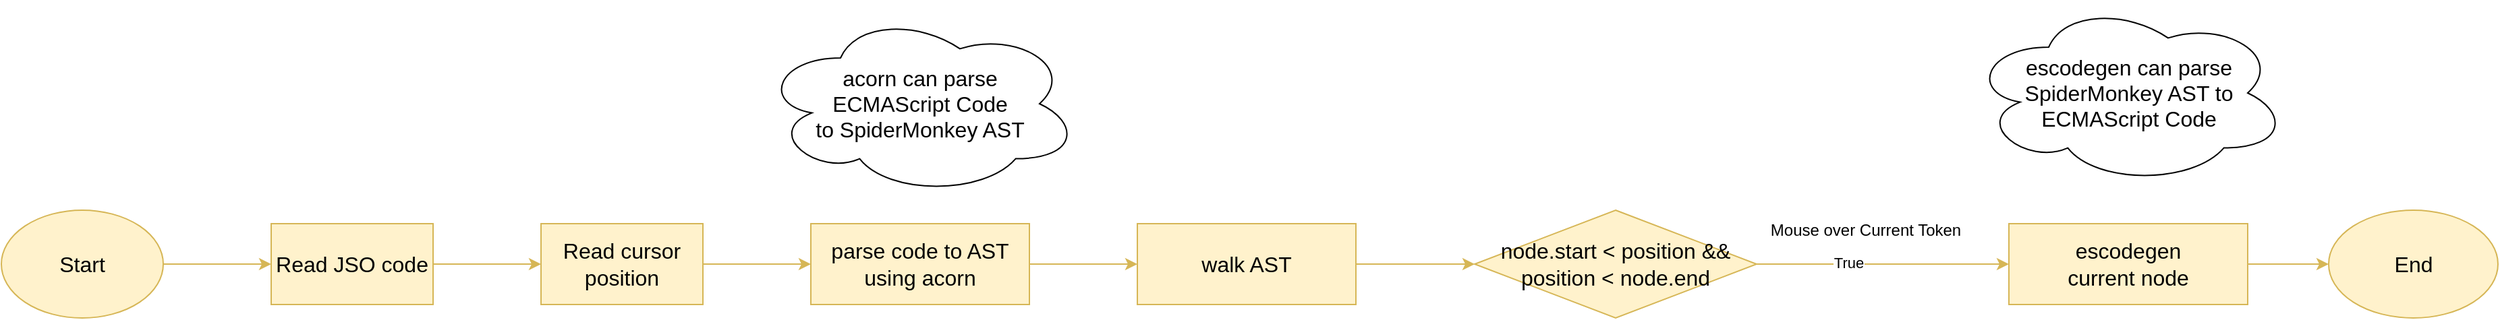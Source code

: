 <mxfile version="22.1.5" type="github">
  <diagram id="C5RBs43oDa-KdzZeNtuy" name="Page-1">
    <mxGraphModel dx="2860" dy="1566" grid="0" gridSize="10" guides="1" tooltips="1" connect="1" arrows="1" fold="1" page="0" pageScale="1" pageWidth="827" pageHeight="1169" math="0" shadow="0">
      <root>
        <mxCell id="WIyWlLk6GJQsqaUBKTNV-0" />
        <mxCell id="WIyWlLk6GJQsqaUBKTNV-1" parent="WIyWlLk6GJQsqaUBKTNV-0" />
        <mxCell id="DmIyKr2_u7H9WRoE40zn-2" value="" style="edgeStyle=orthogonalEdgeStyle;rounded=0;orthogonalLoop=1;jettySize=auto;html=1;fontSize=16;fillColor=#fff2cc;strokeColor=#d6b656;" edge="1" parent="WIyWlLk6GJQsqaUBKTNV-1" source="DmIyKr2_u7H9WRoE40zn-0" target="DmIyKr2_u7H9WRoE40zn-1">
          <mxGeometry relative="1" as="geometry" />
        </mxCell>
        <mxCell id="DmIyKr2_u7H9WRoE40zn-0" value="Start" style="ellipse;whiteSpace=wrap;html=1;fontSize=16;fillColor=#fff2cc;strokeColor=#d6b656;" vertex="1" parent="WIyWlLk6GJQsqaUBKTNV-1">
          <mxGeometry x="-533" y="97" width="120" height="80" as="geometry" />
        </mxCell>
        <mxCell id="DmIyKr2_u7H9WRoE40zn-4" value="" style="edgeStyle=orthogonalEdgeStyle;rounded=0;orthogonalLoop=1;jettySize=auto;html=1;fontSize=16;fillColor=#fff2cc;strokeColor=#d6b656;" edge="1" parent="WIyWlLk6GJQsqaUBKTNV-1" source="DmIyKr2_u7H9WRoE40zn-1" target="DmIyKr2_u7H9WRoE40zn-3">
          <mxGeometry relative="1" as="geometry" />
        </mxCell>
        <mxCell id="DmIyKr2_u7H9WRoE40zn-1" value="Read JSO code" style="whiteSpace=wrap;html=1;fontSize=16;fillColor=#fff2cc;strokeColor=#d6b656;" vertex="1" parent="WIyWlLk6GJQsqaUBKTNV-1">
          <mxGeometry x="-333" y="107" width="120" height="60" as="geometry" />
        </mxCell>
        <mxCell id="DmIyKr2_u7H9WRoE40zn-6" value="" style="edgeStyle=orthogonalEdgeStyle;rounded=0;orthogonalLoop=1;jettySize=auto;html=1;fontSize=16;fillColor=#fff2cc;strokeColor=#d6b656;" edge="1" parent="WIyWlLk6GJQsqaUBKTNV-1" source="DmIyKr2_u7H9WRoE40zn-3" target="DmIyKr2_u7H9WRoE40zn-5">
          <mxGeometry relative="1" as="geometry" />
        </mxCell>
        <mxCell id="DmIyKr2_u7H9WRoE40zn-3" value="Read cursor position" style="whiteSpace=wrap;html=1;fontSize=16;fillColor=#fff2cc;strokeColor=#d6b656;" vertex="1" parent="WIyWlLk6GJQsqaUBKTNV-1">
          <mxGeometry x="-133" y="107" width="120" height="60" as="geometry" />
        </mxCell>
        <mxCell id="DmIyKr2_u7H9WRoE40zn-8" value="" style="edgeStyle=orthogonalEdgeStyle;rounded=0;orthogonalLoop=1;jettySize=auto;html=1;fontSize=16;fillColor=#fff2cc;strokeColor=#d6b656;" edge="1" parent="WIyWlLk6GJQsqaUBKTNV-1" source="DmIyKr2_u7H9WRoE40zn-5" target="DmIyKr2_u7H9WRoE40zn-7">
          <mxGeometry relative="1" as="geometry" />
        </mxCell>
        <mxCell id="DmIyKr2_u7H9WRoE40zn-5" value="parse code to AST&lt;br style=&quot;font-size: 16px;&quot;&gt;using acorn" style="whiteSpace=wrap;html=1;fontSize=16;fillColor=#fff2cc;strokeColor=#d6b656;" vertex="1" parent="WIyWlLk6GJQsqaUBKTNV-1">
          <mxGeometry x="67" y="107" width="162" height="60" as="geometry" />
        </mxCell>
        <mxCell id="DmIyKr2_u7H9WRoE40zn-10" value="" style="edgeStyle=orthogonalEdgeStyle;rounded=0;orthogonalLoop=1;jettySize=auto;html=1;fillColor=#fff2cc;strokeColor=#d6b656;" edge="1" parent="WIyWlLk6GJQsqaUBKTNV-1" source="DmIyKr2_u7H9WRoE40zn-7" target="DmIyKr2_u7H9WRoE40zn-9">
          <mxGeometry relative="1" as="geometry" />
        </mxCell>
        <mxCell id="DmIyKr2_u7H9WRoE40zn-7" value="walk AST" style="whiteSpace=wrap;html=1;fontSize=16;fillColor=#fff2cc;strokeColor=#d6b656;" vertex="1" parent="WIyWlLk6GJQsqaUBKTNV-1">
          <mxGeometry x="309" y="107" width="162" height="60" as="geometry" />
        </mxCell>
        <mxCell id="DmIyKr2_u7H9WRoE40zn-13" value="" style="edgeStyle=orthogonalEdgeStyle;rounded=0;orthogonalLoop=1;jettySize=auto;html=1;fillColor=#fff2cc;strokeColor=#d6b656;" edge="1" parent="WIyWlLk6GJQsqaUBKTNV-1" source="DmIyKr2_u7H9WRoE40zn-9" target="DmIyKr2_u7H9WRoE40zn-12">
          <mxGeometry relative="1" as="geometry" />
        </mxCell>
        <mxCell id="DmIyKr2_u7H9WRoE40zn-16" value="True" style="edgeLabel;html=1;align=center;verticalAlign=middle;resizable=0;points=[];" vertex="1" connectable="0" parent="DmIyKr2_u7H9WRoE40zn-13">
          <mxGeometry x="-0.279" y="1" relative="1" as="geometry">
            <mxPoint as="offset" />
          </mxGeometry>
        </mxCell>
        <mxCell id="DmIyKr2_u7H9WRoE40zn-9" value="node.start &amp;lt; position &amp;amp;&amp;amp; position &amp;lt; node.end" style="rhombus;whiteSpace=wrap;html=1;fontSize=16;fillColor=#fff2cc;strokeColor=#d6b656;" vertex="1" parent="WIyWlLk6GJQsqaUBKTNV-1">
          <mxGeometry x="559" y="97" width="209" height="80" as="geometry" />
        </mxCell>
        <mxCell id="DmIyKr2_u7H9WRoE40zn-11" value="Mouse over Current Token" style="text;html=1;align=center;verticalAlign=middle;whiteSpace=wrap;rounded=0;dashed=1;" vertex="1" parent="WIyWlLk6GJQsqaUBKTNV-1">
          <mxGeometry x="756" y="97" width="186" height="30" as="geometry" />
        </mxCell>
        <mxCell id="DmIyKr2_u7H9WRoE40zn-15" value="" style="edgeStyle=orthogonalEdgeStyle;rounded=0;orthogonalLoop=1;jettySize=auto;html=1;fillColor=#fff2cc;strokeColor=#d6b656;" edge="1" parent="WIyWlLk6GJQsqaUBKTNV-1" source="DmIyKr2_u7H9WRoE40zn-12" target="DmIyKr2_u7H9WRoE40zn-14">
          <mxGeometry relative="1" as="geometry" />
        </mxCell>
        <mxCell id="DmIyKr2_u7H9WRoE40zn-12" value="escodegen &lt;br&gt;current node" style="whiteSpace=wrap;html=1;fontSize=16;fillColor=#fff2cc;strokeColor=#d6b656;" vertex="1" parent="WIyWlLk6GJQsqaUBKTNV-1">
          <mxGeometry x="955" y="107" width="177" height="60" as="geometry" />
        </mxCell>
        <mxCell id="DmIyKr2_u7H9WRoE40zn-14" value="End" style="ellipse;whiteSpace=wrap;html=1;fontSize=16;fillColor=#fff2cc;strokeColor=#d6b656;" vertex="1" parent="WIyWlLk6GJQsqaUBKTNV-1">
          <mxGeometry x="1192" y="97" width="125.5" height="80" as="geometry" />
        </mxCell>
        <mxCell id="DmIyKr2_u7H9WRoE40zn-17" value="escodegen can parse &lt;br style=&quot;font-size: 16px;&quot;&gt;SpiderMonkey AST to &lt;br style=&quot;font-size: 16px;&quot;&gt;ECMAScript Code" style="ellipse;shape=cloud;whiteSpace=wrap;html=1;fontSize=16;" vertex="1" parent="WIyWlLk6GJQsqaUBKTNV-1">
          <mxGeometry x="925.5" y="-58" width="236" height="136" as="geometry" />
        </mxCell>
        <mxCell id="DmIyKr2_u7H9WRoE40zn-18" value="acorn can parse &lt;br style=&quot;font-size: 16px;&quot;&gt;ECMAScript Code&lt;br&gt;to SpiderMonkey AST" style="ellipse;shape=cloud;whiteSpace=wrap;html=1;fontSize=16;" vertex="1" parent="WIyWlLk6GJQsqaUBKTNV-1">
          <mxGeometry x="30" y="-50" width="236" height="136" as="geometry" />
        </mxCell>
      </root>
    </mxGraphModel>
  </diagram>
</mxfile>
